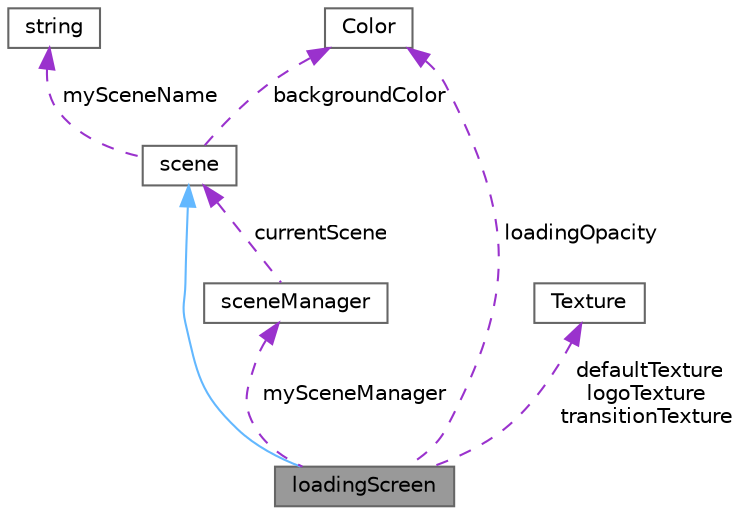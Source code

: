 digraph "loadingScreen"
{
 // INTERACTIVE_SVG=YES
 // LATEX_PDF_SIZE
  bgcolor="transparent";
  edge [fontname=Helvetica,fontsize=10,labelfontname=Helvetica,labelfontsize=10];
  node [fontname=Helvetica,fontsize=10,shape=box,height=0.2,width=0.4];
  Node1 [label="loadingScreen",height=0.2,width=0.4,color="gray40", fillcolor="grey60", style="filled", fontcolor="black",tooltip=" "];
  Node2 -> Node1 [dir="back",color="steelblue1",style="solid"];
  Node2 [label="scene",height=0.2,width=0.4,color="gray40", fillcolor="white", style="filled",URL="$classscene.html",tooltip=" "];
  Node3 -> Node2 [dir="back",color="darkorchid3",style="dashed",label=" mySceneName" ];
  Node3 [label="string",height=0.2,width=0.4,color="gray40", fillcolor="white", style="filled",tooltip=" "];
  Node4 -> Node2 [dir="back",color="darkorchid3",style="dashed",label=" backgroundColor" ];
  Node4 [label="Color",height=0.2,width=0.4,color="gray40", fillcolor="white", style="filled",URL="$struct_color.html",tooltip=" "];
  Node5 -> Node1 [dir="back",color="darkorchid3",style="dashed",label=" mySceneManager" ];
  Node5 [label="sceneManager",height=0.2,width=0.4,color="gray40", fillcolor="white", style="filled",URL="$classscene_manager.html",tooltip=" "];
  Node2 -> Node5 [dir="back",color="darkorchid3",style="dashed",label=" currentScene" ];
  Node4 -> Node1 [dir="back",color="darkorchid3",style="dashed",label=" loadingOpacity" ];
  Node6 -> Node1 [dir="back",color="darkorchid3",style="dashed",label=" defaultTexture\nlogoTexture\ntransitionTexture" ];
  Node6 [label="Texture",height=0.2,width=0.4,color="gray40", fillcolor="white", style="filled",URL="$struct_texture.html",tooltip=" "];
}
